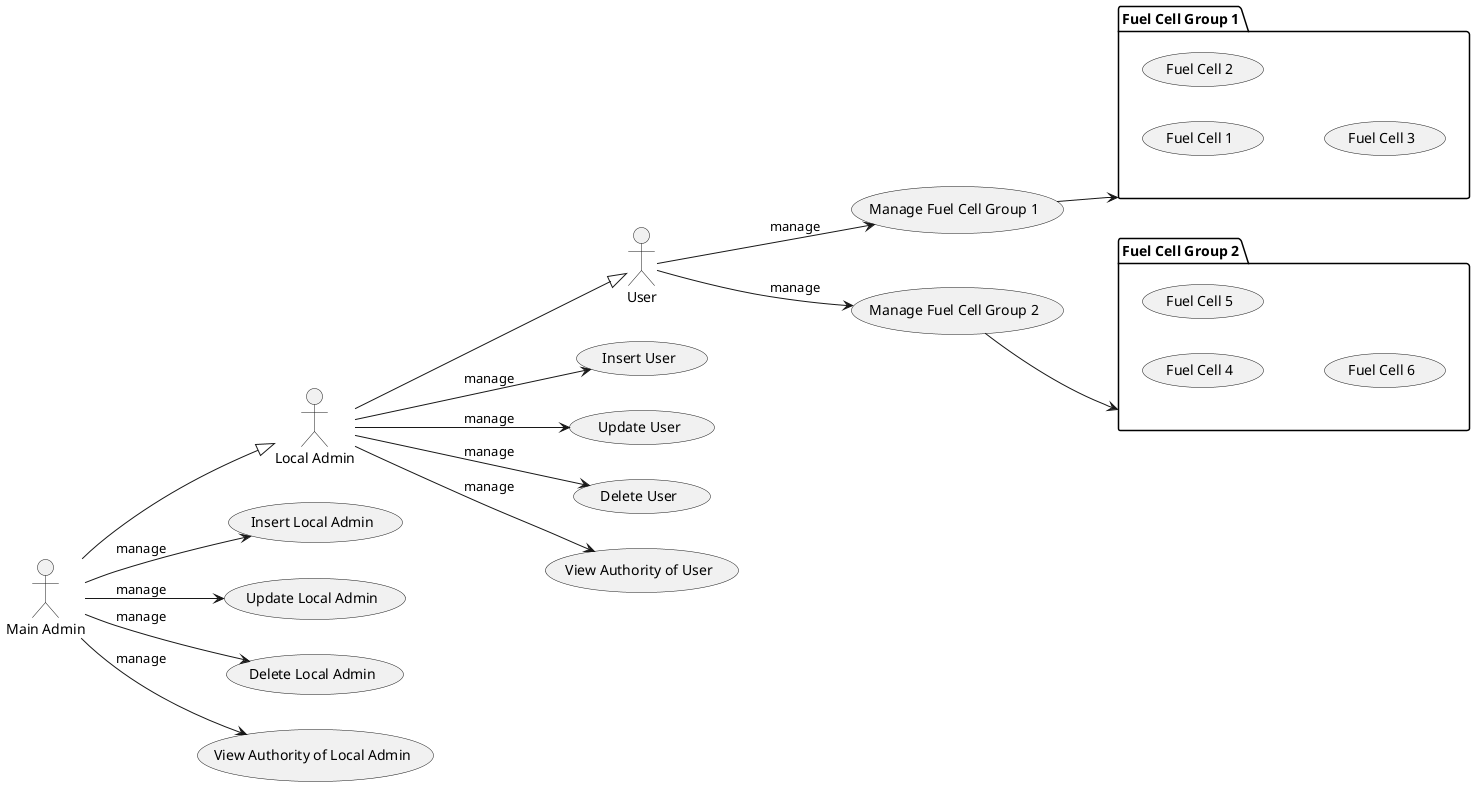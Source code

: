 plantuml
코드 복사
@startuml
left to right direction

' Admin, Local Admin, and User entities
actor "Main Admin" as MainAdmin
actor "Local Admin" as LocalAdmin
actor User as User

' Use Cases
usecase "Insert Local Admin" as InsertLocalAdmin
usecase "Update Local Admin" as UpdateLocalAdmin
usecase "Delete Local Admin" as DeleteLocalAdmin
usecase "View Authority of Local Admin" as ViewAuhorityOfLocalAdmin
usecase "Insert User" as InsertUser
usecase "Update User" as UpdateUser
usecase "Delete User" as DeleteUser
usecase "View Authority of User" as ViewAuthorityOfUser
usecase "Manage Fuel Cell Group 1" as ManageFuelCellGroup1
usecase "Manage Fuel Cell Group 2" as ManageFuelCellGroup2

' Relationships
MainAdmin --> InsertLocalAdmin : "manage"
MainAdmin --> UpdateLocalAdmin : "manage"
MainAdmin --> DeleteLocalAdmin : "manage"
MainAdmin --> ViewAuhorityOfLocalAdmin : "manage"
LocalAdmin --> InsertUser : "manage"
LocalAdmin --> UpdateUser : "manage"
LocalAdmin --> DeleteUser : "manage"
LocalAdmin --> ViewAuthorityOfUser : "manage"
User --> ManageFuelCellGroup1 : "manage"
User --> ManageFuelCellGroup2 : "manage"

' Hierarchical Relationships
MainAdmin --|> LocalAdmin
LocalAdmin --|> User

' Fuel Cell Groups
package "Fuel Cell Group 1" {
  usecase "Fuel Cell 1" as FuelCell1
  usecase "Fuel Cell 2" as FuelCell2
  usecase "Fuel Cell 3" as FuelCell3
}

package "Fuel Cell Group 2" {
  usecase "Fuel Cell 4" as FuelCell4
  usecase "Fuel Cell 5" as FuelCell5
  usecase "Fuel Cell 6" as FuelCell6
}

ManageFuelCellGroup1 --> "Fuel Cell Group 1"

ManageFuelCellGroup2 --> "Fuel Cell Group 2"

@enduml